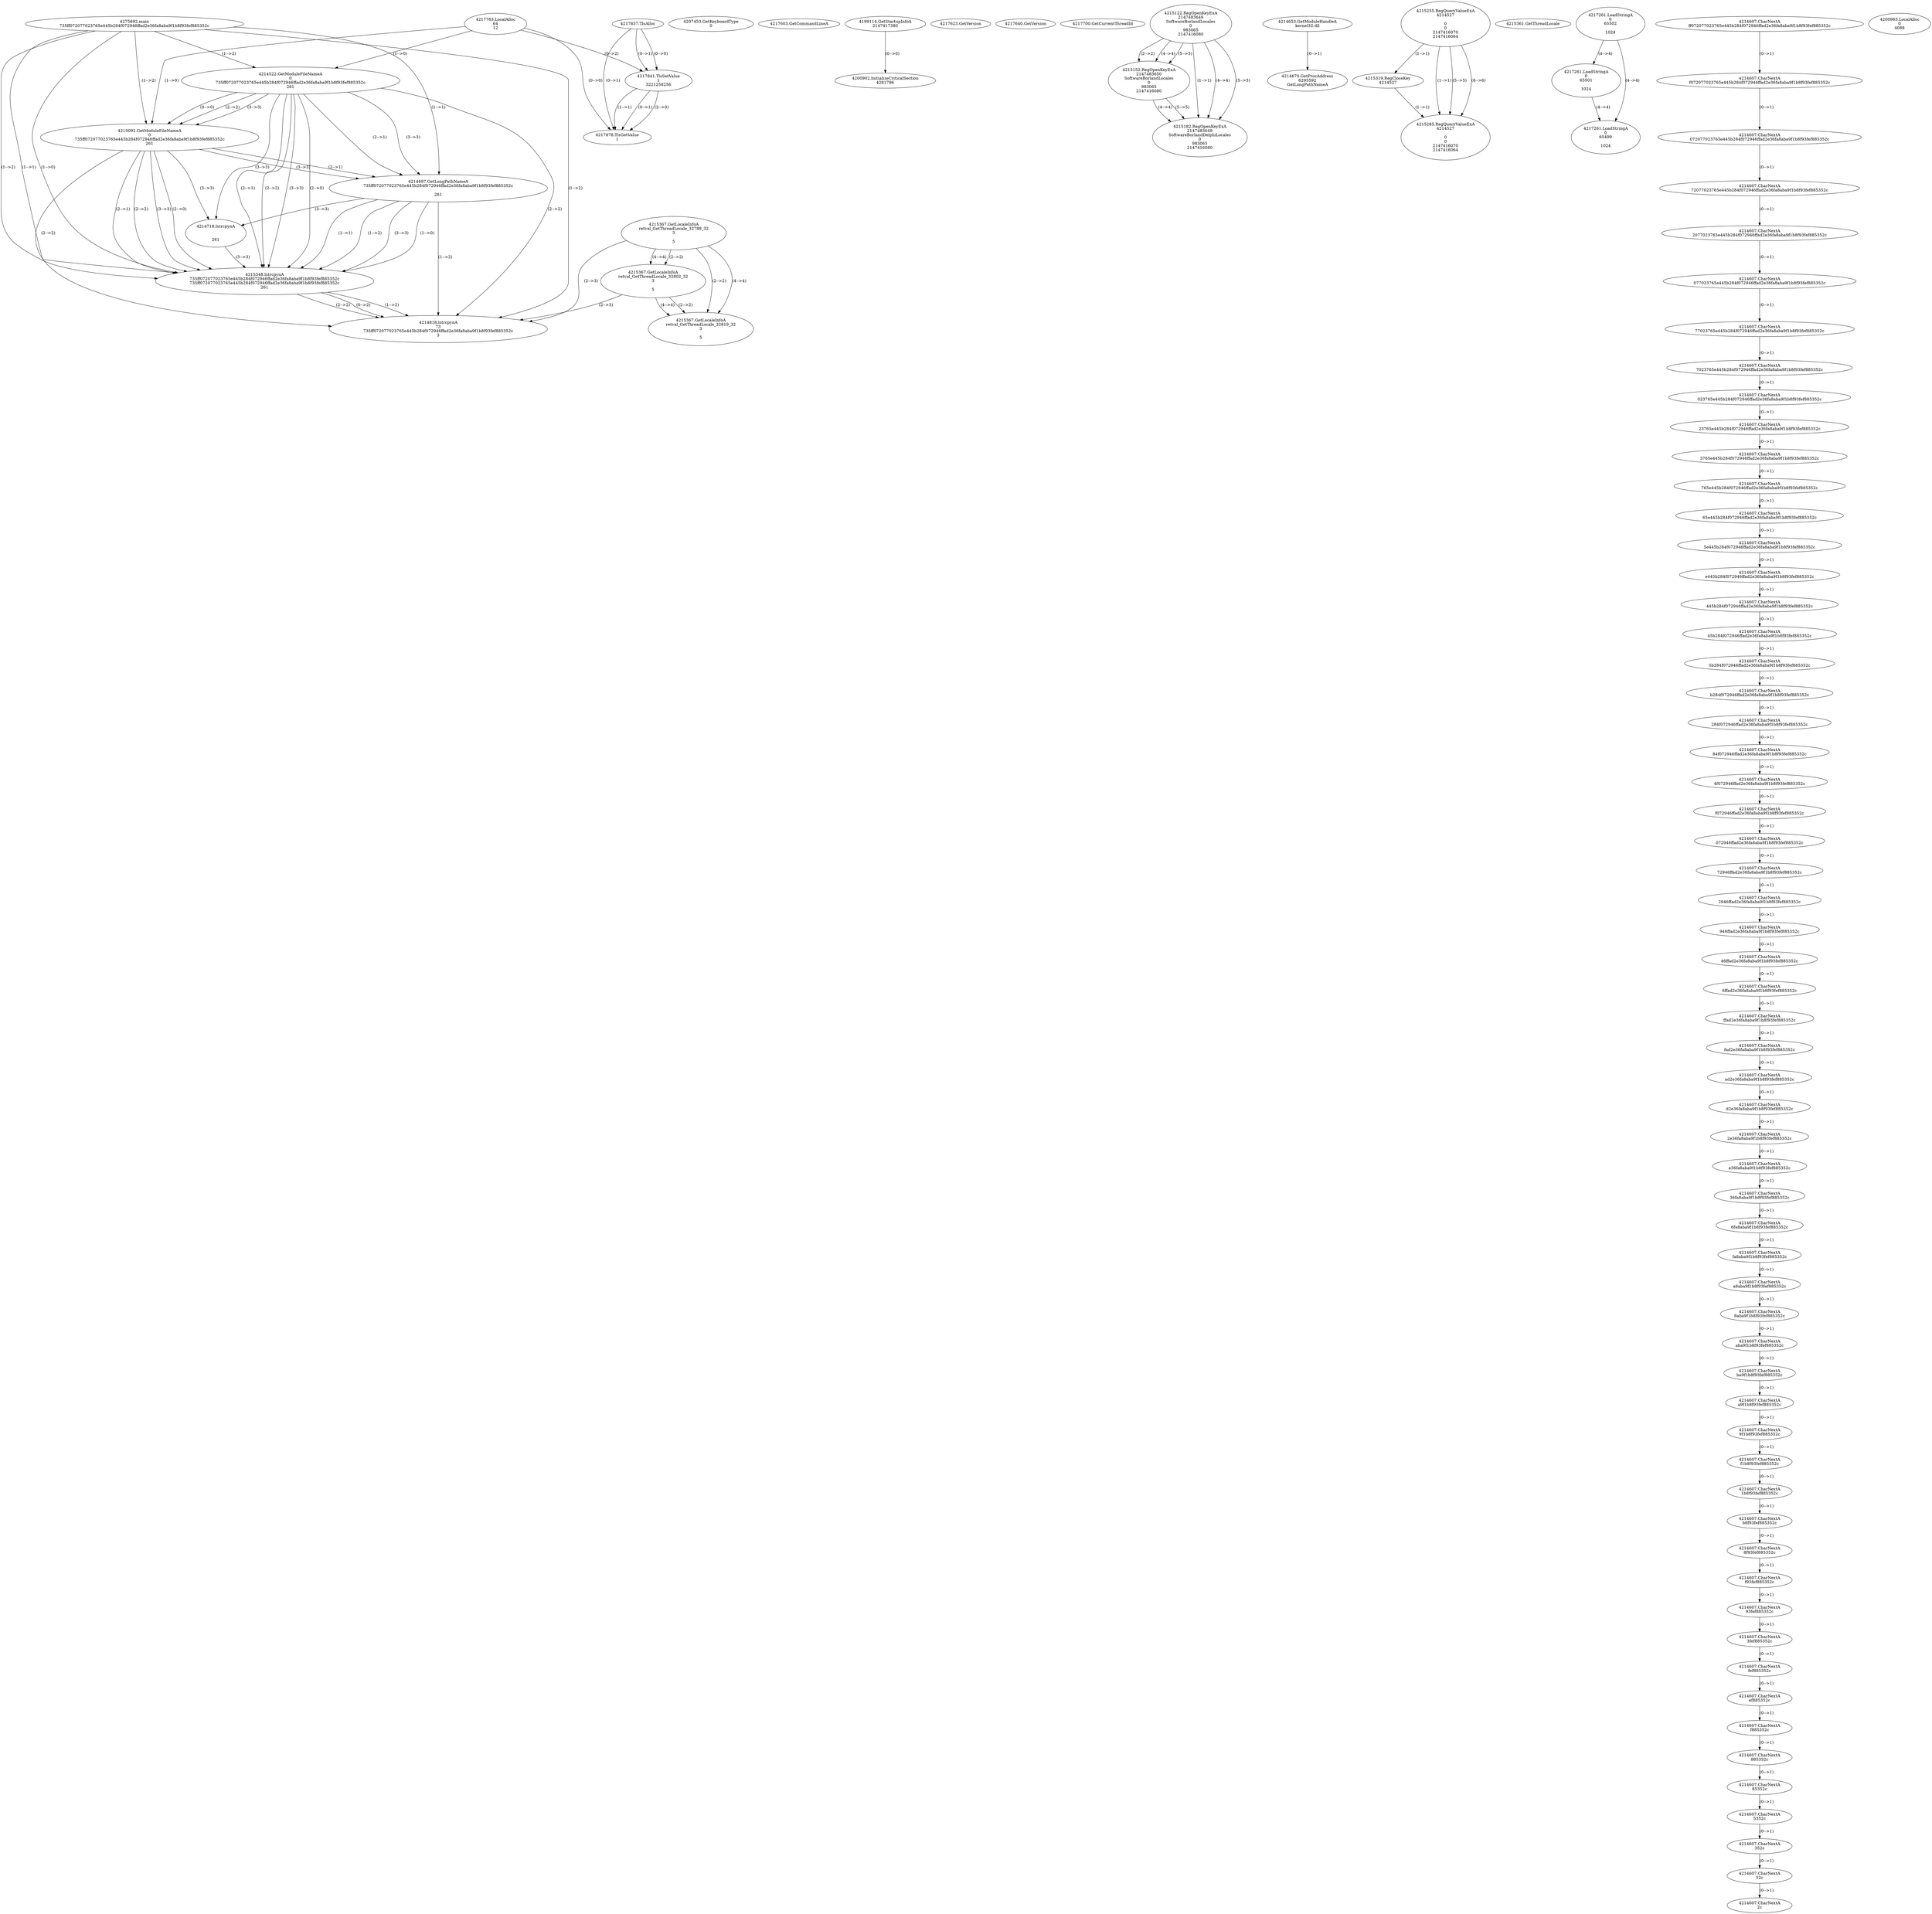 // Global SCDG with merge call
digraph {
	0 [label="4275692.main
735ff072077023765e445b284f072946ffad2e36fa8aba9f1b8f93fef885352c"]
	1 [label="4217857.TlsAlloc
"]
	2 [label="4217763.LocalAlloc
64
12"]
	3 [label="4217841.TlsSetValue
1
3221258256"]
	1 -> 3 [label="(0-->1)"]
	2 -> 3 [label="(0-->2)"]
	1 -> 3 [label="(0-->0)"]
	4 [label="4217878.TlsGetValue
1"]
	1 -> 4 [label="(0-->1)"]
	3 -> 4 [label="(1-->1)"]
	3 -> 4 [label="(0-->1)"]
	2 -> 4 [label="(0-->0)"]
	3 -> 4 [label="(2-->0)"]
	5 [label="4207453.GetKeyboardType
0"]
	6 [label="4217603.GetCommandLineA
"]
	7 [label="4199114.GetStartupInfoA
2147417380"]
	8 [label="4217623.GetVersion
"]
	9 [label="4217640.GetVersion
"]
	10 [label="4217700.GetCurrentThreadId
"]
	11 [label="4214522.GetModuleFileNameA
0
735ff072077023765e445b284f072946ffad2e36fa8aba9f1b8f93fef885352c
261"]
	0 -> 11 [label="(1-->2)"]
	2 -> 11 [label="(1-->0)"]
	12 [label="4215092.GetModuleFileNameA
0
735ff072077023765e445b284f072946ffad2e36fa8aba9f1b8f93fef885352c
261"]
	0 -> 12 [label="(1-->2)"]
	11 -> 12 [label="(2-->2)"]
	11 -> 12 [label="(3-->3)"]
	2 -> 12 [label="(1-->0)"]
	11 -> 12 [label="(0-->0)"]
	13 [label="4215122.RegOpenKeyExA
2147483649
Software\Borland\Locales
0
983065
2147416080"]
	14 [label="4215152.RegOpenKeyExA
2147483650
Software\Borland\Locales
0
983065
2147416080"]
	13 -> 14 [label="(2-->2)"]
	13 -> 14 [label="(4-->4)"]
	13 -> 14 [label="(5-->5)"]
	15 [label="4214653.GetModuleHandleA
kernel32.dll"]
	16 [label="4214670.GetProcAddress
6295592
GetLongPathNameA"]
	15 -> 16 [label="(0-->1)"]
	17 [label="4214697.GetLongPathNameA
735ff072077023765e445b284f072946ffad2e36fa8aba9f1b8f93fef885352c

261"]
	0 -> 17 [label="(1-->1)"]
	11 -> 17 [label="(2-->1)"]
	12 -> 17 [label="(2-->1)"]
	11 -> 17 [label="(3-->3)"]
	12 -> 17 [label="(3-->3)"]
	18 [label="4214718.lstrcpynA


261"]
	11 -> 18 [label="(3-->3)"]
	12 -> 18 [label="(3-->3)"]
	17 -> 18 [label="(3-->3)"]
	19 [label="4215255.RegQueryValueExA
4214527

0
0
2147416070
2147416064"]
	20 [label="4215319.RegCloseKey
4214527"]
	19 -> 20 [label="(1-->1)"]
	21 [label="4215348.lstrcpynA
735ff072077023765e445b284f072946ffad2e36fa8aba9f1b8f93fef885352c
735ff072077023765e445b284f072946ffad2e36fa8aba9f1b8f93fef885352c
261"]
	0 -> 21 [label="(1-->1)"]
	11 -> 21 [label="(2-->1)"]
	12 -> 21 [label="(2-->1)"]
	17 -> 21 [label="(1-->1)"]
	0 -> 21 [label="(1-->2)"]
	11 -> 21 [label="(2-->2)"]
	12 -> 21 [label="(2-->2)"]
	17 -> 21 [label="(1-->2)"]
	11 -> 21 [label="(3-->3)"]
	12 -> 21 [label="(3-->3)"]
	17 -> 21 [label="(3-->3)"]
	18 -> 21 [label="(3-->3)"]
	0 -> 21 [label="(1-->0)"]
	11 -> 21 [label="(2-->0)"]
	12 -> 21 [label="(2-->0)"]
	17 -> 21 [label="(1-->0)"]
	22 [label="4215361.GetThreadLocale
"]
	23 [label="4215367.GetLocaleInfoA
retval_GetThreadLocale_32788_32
3

5"]
	24 [label="4217261.LoadStringA
0
65502

1024"]
	25 [label="4215367.GetLocaleInfoA
retval_GetThreadLocale_32802_32
3

5"]
	23 -> 25 [label="(2-->2)"]
	23 -> 25 [label="(4-->4)"]
	26 [label="4217261.LoadStringA
0
65501

1024"]
	24 -> 26 [label="(4-->4)"]
	27 [label="4214818.lstrcpynA
73
735ff072077023765e445b284f072946ffad2e36fa8aba9f1b8f93fef885352c
3"]
	0 -> 27 [label="(1-->2)"]
	11 -> 27 [label="(2-->2)"]
	12 -> 27 [label="(2-->2)"]
	17 -> 27 [label="(1-->2)"]
	21 -> 27 [label="(1-->2)"]
	21 -> 27 [label="(2-->2)"]
	21 -> 27 [label="(0-->2)"]
	23 -> 27 [label="(2-->3)"]
	25 -> 27 [label="(2-->3)"]
	28 [label="4214607.CharNextA
ff072077023765e445b284f072946ffad2e36fa8aba9f1b8f93fef885352c"]
	29 [label="4214607.CharNextA
f072077023765e445b284f072946ffad2e36fa8aba9f1b8f93fef885352c"]
	28 -> 29 [label="(0-->1)"]
	30 [label="4214607.CharNextA
072077023765e445b284f072946ffad2e36fa8aba9f1b8f93fef885352c"]
	29 -> 30 [label="(0-->1)"]
	31 [label="4214607.CharNextA
72077023765e445b284f072946ffad2e36fa8aba9f1b8f93fef885352c"]
	30 -> 31 [label="(0-->1)"]
	32 [label="4214607.CharNextA
2077023765e445b284f072946ffad2e36fa8aba9f1b8f93fef885352c"]
	31 -> 32 [label="(0-->1)"]
	33 [label="4214607.CharNextA
077023765e445b284f072946ffad2e36fa8aba9f1b8f93fef885352c"]
	32 -> 33 [label="(0-->1)"]
	34 [label="4214607.CharNextA
77023765e445b284f072946ffad2e36fa8aba9f1b8f93fef885352c"]
	33 -> 34 [label="(0-->1)"]
	35 [label="4214607.CharNextA
7023765e445b284f072946ffad2e36fa8aba9f1b8f93fef885352c"]
	34 -> 35 [label="(0-->1)"]
	36 [label="4214607.CharNextA
023765e445b284f072946ffad2e36fa8aba9f1b8f93fef885352c"]
	35 -> 36 [label="(0-->1)"]
	37 [label="4214607.CharNextA
23765e445b284f072946ffad2e36fa8aba9f1b8f93fef885352c"]
	36 -> 37 [label="(0-->1)"]
	38 [label="4214607.CharNextA
3765e445b284f072946ffad2e36fa8aba9f1b8f93fef885352c"]
	37 -> 38 [label="(0-->1)"]
	39 [label="4214607.CharNextA
765e445b284f072946ffad2e36fa8aba9f1b8f93fef885352c"]
	38 -> 39 [label="(0-->1)"]
	40 [label="4214607.CharNextA
65e445b284f072946ffad2e36fa8aba9f1b8f93fef885352c"]
	39 -> 40 [label="(0-->1)"]
	41 [label="4214607.CharNextA
5e445b284f072946ffad2e36fa8aba9f1b8f93fef885352c"]
	40 -> 41 [label="(0-->1)"]
	42 [label="4214607.CharNextA
e445b284f072946ffad2e36fa8aba9f1b8f93fef885352c"]
	41 -> 42 [label="(0-->1)"]
	43 [label="4214607.CharNextA
445b284f072946ffad2e36fa8aba9f1b8f93fef885352c"]
	42 -> 43 [label="(0-->1)"]
	44 [label="4214607.CharNextA
45b284f072946ffad2e36fa8aba9f1b8f93fef885352c"]
	43 -> 44 [label="(0-->1)"]
	45 [label="4214607.CharNextA
5b284f072946ffad2e36fa8aba9f1b8f93fef885352c"]
	44 -> 45 [label="(0-->1)"]
	46 [label="4214607.CharNextA
b284f072946ffad2e36fa8aba9f1b8f93fef885352c"]
	45 -> 46 [label="(0-->1)"]
	47 [label="4214607.CharNextA
284f072946ffad2e36fa8aba9f1b8f93fef885352c"]
	46 -> 47 [label="(0-->1)"]
	48 [label="4214607.CharNextA
84f072946ffad2e36fa8aba9f1b8f93fef885352c"]
	47 -> 48 [label="(0-->1)"]
	49 [label="4214607.CharNextA
4f072946ffad2e36fa8aba9f1b8f93fef885352c"]
	48 -> 49 [label="(0-->1)"]
	50 [label="4214607.CharNextA
f072946ffad2e36fa8aba9f1b8f93fef885352c"]
	49 -> 50 [label="(0-->1)"]
	51 [label="4214607.CharNextA
072946ffad2e36fa8aba9f1b8f93fef885352c"]
	50 -> 51 [label="(0-->1)"]
	52 [label="4214607.CharNextA
72946ffad2e36fa8aba9f1b8f93fef885352c"]
	51 -> 52 [label="(0-->1)"]
	53 [label="4214607.CharNextA
2946ffad2e36fa8aba9f1b8f93fef885352c"]
	52 -> 53 [label="(0-->1)"]
	54 [label="4214607.CharNextA
946ffad2e36fa8aba9f1b8f93fef885352c"]
	53 -> 54 [label="(0-->1)"]
	55 [label="4214607.CharNextA
46ffad2e36fa8aba9f1b8f93fef885352c"]
	54 -> 55 [label="(0-->1)"]
	56 [label="4214607.CharNextA
6ffad2e36fa8aba9f1b8f93fef885352c"]
	55 -> 56 [label="(0-->1)"]
	57 [label="4214607.CharNextA
ffad2e36fa8aba9f1b8f93fef885352c"]
	56 -> 57 [label="(0-->1)"]
	58 [label="4214607.CharNextA
fad2e36fa8aba9f1b8f93fef885352c"]
	57 -> 58 [label="(0-->1)"]
	59 [label="4214607.CharNextA
ad2e36fa8aba9f1b8f93fef885352c"]
	58 -> 59 [label="(0-->1)"]
	60 [label="4214607.CharNextA
d2e36fa8aba9f1b8f93fef885352c"]
	59 -> 60 [label="(0-->1)"]
	61 [label="4214607.CharNextA
2e36fa8aba9f1b8f93fef885352c"]
	60 -> 61 [label="(0-->1)"]
	62 [label="4214607.CharNextA
e36fa8aba9f1b8f93fef885352c"]
	61 -> 62 [label="(0-->1)"]
	63 [label="4214607.CharNextA
36fa8aba9f1b8f93fef885352c"]
	62 -> 63 [label="(0-->1)"]
	64 [label="4214607.CharNextA
6fa8aba9f1b8f93fef885352c"]
	63 -> 64 [label="(0-->1)"]
	65 [label="4214607.CharNextA
fa8aba9f1b8f93fef885352c"]
	64 -> 65 [label="(0-->1)"]
	66 [label="4214607.CharNextA
a8aba9f1b8f93fef885352c"]
	65 -> 66 [label="(0-->1)"]
	67 [label="4214607.CharNextA
8aba9f1b8f93fef885352c"]
	66 -> 67 [label="(0-->1)"]
	68 [label="4214607.CharNextA
aba9f1b8f93fef885352c"]
	67 -> 68 [label="(0-->1)"]
	69 [label="4214607.CharNextA
ba9f1b8f93fef885352c"]
	68 -> 69 [label="(0-->1)"]
	70 [label="4214607.CharNextA
a9f1b8f93fef885352c"]
	69 -> 70 [label="(0-->1)"]
	71 [label="4214607.CharNextA
9f1b8f93fef885352c"]
	70 -> 71 [label="(0-->1)"]
	72 [label="4214607.CharNextA
f1b8f93fef885352c"]
	71 -> 72 [label="(0-->1)"]
	73 [label="4214607.CharNextA
1b8f93fef885352c"]
	72 -> 73 [label="(0-->1)"]
	74 [label="4214607.CharNextA
b8f93fef885352c"]
	73 -> 74 [label="(0-->1)"]
	75 [label="4214607.CharNextA
8f93fef885352c"]
	74 -> 75 [label="(0-->1)"]
	76 [label="4214607.CharNextA
f93fef885352c"]
	75 -> 76 [label="(0-->1)"]
	77 [label="4214607.CharNextA
93fef885352c"]
	76 -> 77 [label="(0-->1)"]
	78 [label="4214607.CharNextA
3fef885352c"]
	77 -> 78 [label="(0-->1)"]
	79 [label="4214607.CharNextA
fef885352c"]
	78 -> 79 [label="(0-->1)"]
	80 [label="4214607.CharNextA
ef885352c"]
	79 -> 80 [label="(0-->1)"]
	81 [label="4214607.CharNextA
f885352c"]
	80 -> 81 [label="(0-->1)"]
	82 [label="4214607.CharNextA
885352c"]
	81 -> 82 [label="(0-->1)"]
	83 [label="4214607.CharNextA
85352c"]
	82 -> 83 [label="(0-->1)"]
	84 [label="4214607.CharNextA
5352c"]
	83 -> 84 [label="(0-->1)"]
	85 [label="4214607.CharNextA
352c"]
	84 -> 85 [label="(0-->1)"]
	86 [label="4214607.CharNextA
52c"]
	85 -> 86 [label="(0-->1)"]
	87 [label="4214607.CharNextA
2c"]
	86 -> 87 [label="(0-->1)"]
	88 [label="4215182.RegOpenKeyExA
2147483649
Software\Borland\Delphi\Locales
0
983065
2147416080"]
	13 -> 88 [label="(1-->1)"]
	13 -> 88 [label="(4-->4)"]
	14 -> 88 [label="(4-->4)"]
	13 -> 88 [label="(5-->5)"]
	14 -> 88 [label="(5-->5)"]
	89 [label="4215285.RegQueryValueExA
4214527

0
0
2147416070
2147416064"]
	19 -> 89 [label="(1-->1)"]
	20 -> 89 [label="(1-->1)"]
	19 -> 89 [label="(5-->5)"]
	19 -> 89 [label="(6-->6)"]
	90 [label="4215367.GetLocaleInfoA
retval_GetThreadLocale_32819_32
3

5"]
	23 -> 90 [label="(2-->2)"]
	25 -> 90 [label="(2-->2)"]
	23 -> 90 [label="(4-->4)"]
	25 -> 90 [label="(4-->4)"]
	91 [label="4217261.LoadStringA
0
65499

1024"]
	24 -> 91 [label="(4-->4)"]
	26 -> 91 [label="(4-->4)"]
	92 [label="4200902.InitializeCriticalSection
4281796"]
	7 -> 92 [label="(0-->0)"]
	93 [label="4200963.LocalAlloc
0
4088"]
}
